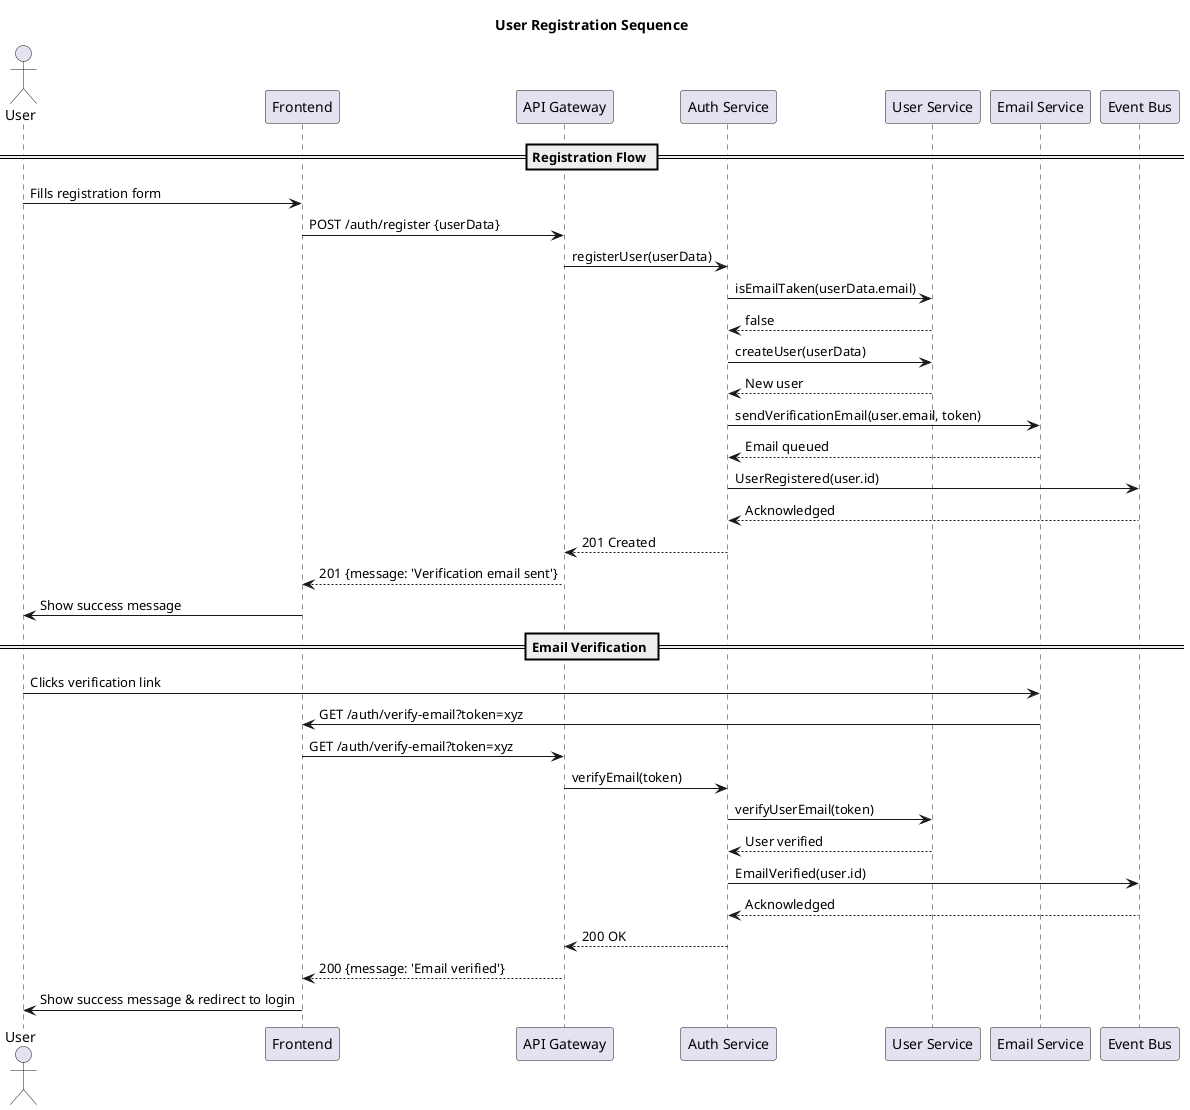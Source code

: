 @startuml registration_sequence

title User Registration Sequence

actor User
participant "Frontend" as FE
participant "API Gateway" as API
participant "Auth Service" as Auth
participant "User Service" as UserSvc
participant "Email Service" as Email
participant "Event Bus" as Events

== Registration Flow ==
User -> FE: Fills registration form
FE -> API: POST /auth/register {userData}
API -> Auth: registerUser(userData)

Auth -> UserSvc: isEmailTaken(userData.email)
UserSvc --> Auth: false

Auth -> UserSvc: createUser(userData)
UserSvc --> Auth: New user

Auth -> Email: sendVerificationEmail(user.email, token)
Email --> Auth: Email queued

Auth -> Events: UserRegistered(user.id)
Events --> Auth: Acknowledged

Auth --> API: 201 Created
API --> FE: 201 {message: 'Verification email sent'}
FE -> User: Show success message

== Email Verification ==
User -> Email: Clicks verification link
Email -> FE: GET /auth/verify-email?token=xyz
FE -> API: GET /auth/verify-email?token=xyz
API -> Auth: verifyEmail(token)

Auth -> UserSvc: verifyUserEmail(token)
UserSvc --> Auth: User verified

Auth -> Events: EmailVerified(user.id)
Events --> Auth: Acknowledged

Auth --> API: 200 OK
API --> FE: 200 {message: 'Email verified'}
FE -> User: Show success message & redirect to login

@enduml
